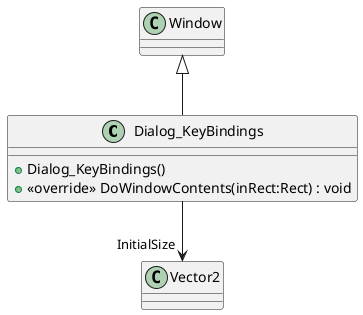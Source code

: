 @startuml
class Dialog_KeyBindings {
    + Dialog_KeyBindings()
    + <<override>> DoWindowContents(inRect:Rect) : void
}
Window <|-- Dialog_KeyBindings
Dialog_KeyBindings --> "InitialSize" Vector2
@enduml
